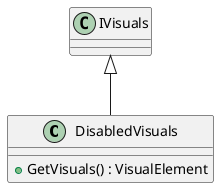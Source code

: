 @startuml
class DisabledVisuals {
    + GetVisuals() : VisualElement
}
IVisuals <|-- DisabledVisuals
@enduml
